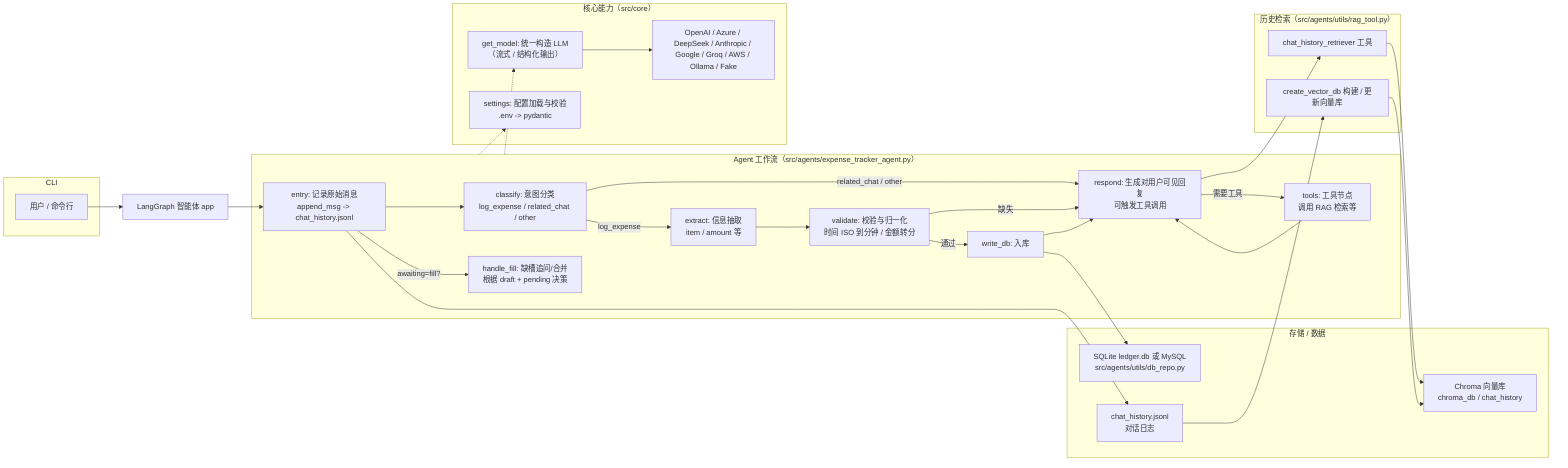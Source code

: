 flowchart LR
  %% ===== CLI 入口 =====
  subgraph CLI
    U[用户 / 命令行]
  end

  U --> AG[LangGraph 智能体 app]

  %% ===== Agent 工作流 =====
  subgraph Agent[Agent 工作流（src/agents/expense_tracker_agent.py）]
    EN[entry: 记录原始消息<br/>append_msg -> chat_history.jsonl]
    CL[classify: 意图分类<br/>log_expense / related_chat / other]
    EX[extract: 信息抽取<br/>item / amount 等]
    VA[validate: 校验与归一化<br/>时间 ISO 到分钟 / 金额转分]
    HF[handle_fill: 缺槽追问/合并<br/>根据 draft + pending 决策]
    WD[write_db: 入库]
    RS[respond: 生成对用户可见回复<br/>可触发工具调用]
    TN[tools: 工具节点<br/>调用 RAG 检索等]
  end

  AG --> EN
  EN -->|awaiting=fill?| HF
  EN --> CL
  CL -->|log_expense| EX
  CL -->|related_chat / other| RS
  EX --> VA
  VA -->|通过| WD
  VA -->|缺失| RS
  WD --> RS
  RS -->|需要工具| TN
  TN --> RS

  %% ===== Core 层 =====
  subgraph Core[核心能力（src/core）]
    LLM[get_model: 统一构造 LLM<br/>（流式 / 结构化输出）]
    PV[OpenAI / Azure / DeepSeek / Anthropic / Google / Groq / AWS / Ollama / Fake]
    ST[settings: 配置加载与校验<br/>.env -> pydantic]
    LLM --> PV
  end

  Agent -.-> LLM
  Agent -.-> ST

  %% ===== 存储/数据 =====
  subgraph Storage[存储 / 数据]
    DB[SQLite ledger.db 或 MySQL<br/>src/agents/utils/db_repo.py]
    LOG[chat_history.jsonl<br/>对话日志]
    CH[Chroma 向量库<br/>chroma_db / chat_history]
  end

  WD --> DB
  EN --> LOG

  %% ===== RAG 子系统 =====
  subgraph RAG[历史检索（src/agents/utils/rag_tool.py）]
    RT[chat_history_retriever 工具]
    BLD[create_vector_db 构建 / 更新向量库]
    RT --> CH
    BLD --> CH
    LOG --> BLD
  end

  RS --> RT